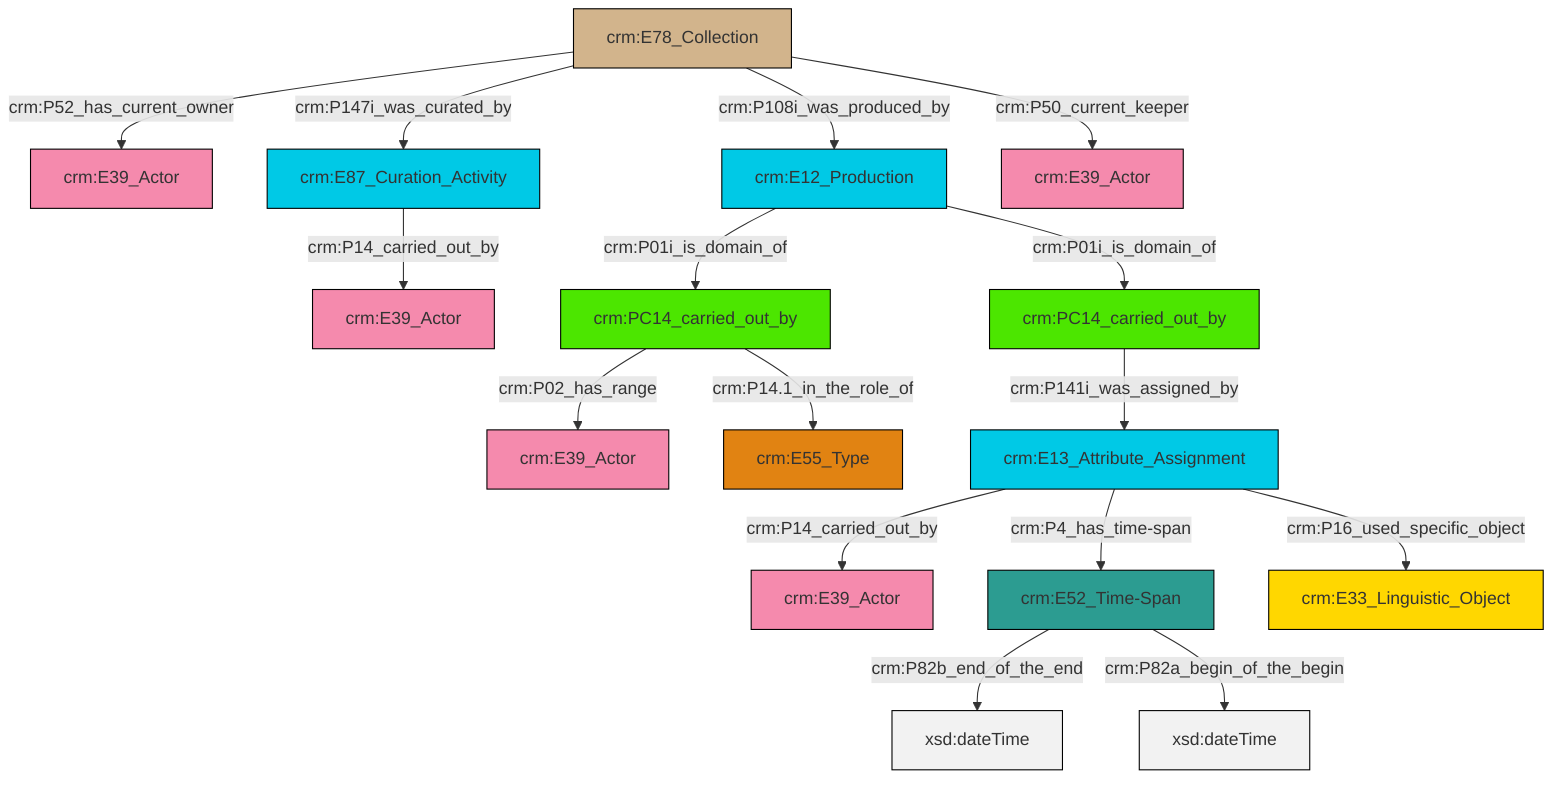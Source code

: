 graph TD
classDef Literal fill:#f2f2f2,stroke:#000000;
classDef CRM_Entity fill:#FFFFFF,stroke:#000000;
classDef Temporal_Entity fill:#00C9E6, stroke:#000000;
classDef Type fill:#E18312, stroke:#000000;
classDef Time-Span fill:#2C9C91, stroke:#000000;
classDef Appellation fill:#FFEB7F, stroke:#000000;
classDef Place fill:#008836, stroke:#000000;
classDef Persistent_Item fill:#B266B2, stroke:#000000;
classDef Conceptual_Object fill:#FFD700, stroke:#000000;
classDef Physical_Thing fill:#D2B48C, stroke:#000000;
classDef Actor fill:#f58aad, stroke:#000000;
classDef PC_Classes fill:#4ce600, stroke:#000000;
classDef Multi fill:#cccccc,stroke:#000000;

0["crm:PC14_carried_out_by"]:::PC_Classes -->|crm:P02_has_range| 1["crm:E39_Actor"]:::Actor
4["crm:E87_Curation_Activity"]:::Temporal_Entity -->|crm:P14_carried_out_by| 5["crm:E39_Actor"]:::Actor
8["crm:E13_Attribute_Assignment"]:::Temporal_Entity -->|crm:P14_carried_out_by| 9["crm:E39_Actor"]:::Actor
2["crm:E52_Time-Span"]:::Time-Span -->|crm:P82b_end_of_the_end| 14[xsd:dateTime]:::Literal
25["crm:E78_Collection"]:::Physical_Thing -->|crm:P52_has_current_owner| 15["crm:E39_Actor"]:::Actor
25["crm:E78_Collection"]:::Physical_Thing -->|crm:P147i_was_curated_by| 4["crm:E87_Curation_Activity"]:::Temporal_Entity
10["crm:E12_Production"]:::Temporal_Entity -->|crm:P01i_is_domain_of| 0["crm:PC14_carried_out_by"]:::PC_Classes
6["crm:PC14_carried_out_by"]:::PC_Classes -->|crm:P141i_was_assigned_by| 8["crm:E13_Attribute_Assignment"]:::Temporal_Entity
8["crm:E13_Attribute_Assignment"]:::Temporal_Entity -->|crm:P4_has_time-span| 2["crm:E52_Time-Span"]:::Time-Span
25["crm:E78_Collection"]:::Physical_Thing -->|crm:P108i_was_produced_by| 10["crm:E12_Production"]:::Temporal_Entity
8["crm:E13_Attribute_Assignment"]:::Temporal_Entity -->|crm:P16_used_specific_object| 19["crm:E33_Linguistic_Object"]:::Conceptual_Object
10["crm:E12_Production"]:::Temporal_Entity -->|crm:P01i_is_domain_of| 6["crm:PC14_carried_out_by"]:::PC_Classes
25["crm:E78_Collection"]:::Physical_Thing -->|crm:P50_current_keeper| 12["crm:E39_Actor"]:::Actor
2["crm:E52_Time-Span"]:::Time-Span -->|crm:P82a_begin_of_the_begin| 28[xsd:dateTime]:::Literal
0["crm:PC14_carried_out_by"]:::PC_Classes -->|crm:P14.1_in_the_role_of| 22["crm:E55_Type"]:::Type